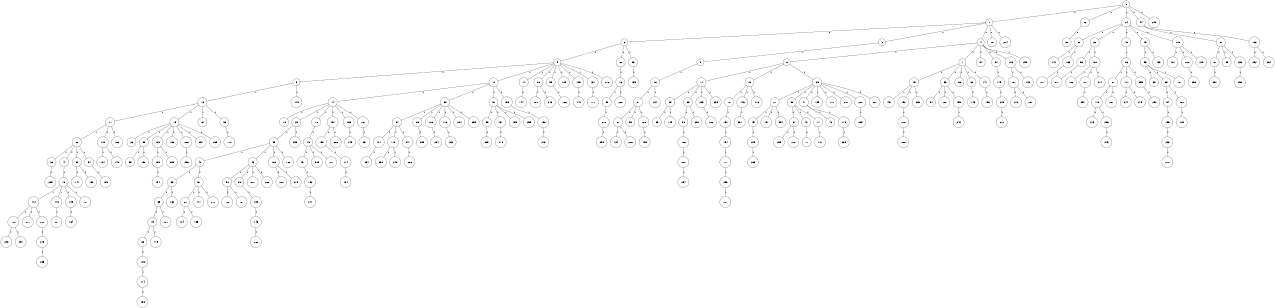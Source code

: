 graph G {
size="8.5,11;"
ratio = "expand;"
fixedsize="true;"
overlap="scale;"
node[shape=circle,width=.12,hight=.12,fontsize=12]
edge[fontsize=12]

0[label=" 0" color=black, pos="1.0477842,2.1414787!"];
1[label=" 1" color=black, pos="2.7192267,1.1922686!"];
2[label=" 2" color=black, pos="1.5544194,2.1883737!"];
3[label=" 3" color=black, pos="0.58177153,0.21307199!"];
4[label=" 4" color=black, pos="1.0065845,0.35628309!"];
5[label=" 5" color=black, pos="0.21943462,1.1149113!"];
6[label=" 6" color=black, pos="2.6401862,0.59316761!"];
7[label=" 7" color=black, pos="2.7108735,2.1891246!"];
8[label=" 8" color=black, pos="1.2565061,2.786268!"];
9[label=" 9" color=black, pos="1.1991433,2.2347467!"];
10[label=" 10" color=black, pos="1.6323443,0.35168178!"];
11[label=" 11" color=black, pos="0.66766606,0.91439062!"];
12[label=" 12" color=black, pos="2.0570743,1.9615646!"];
13[label=" 13" color=black, pos="0.99605469,2.527828!"];
14[label=" 14" color=black, pos="1.0027406,0.36176681!"];
15[label=" 15" color=black, pos="1.7535319,2.4722718!"];
16[label=" 16" color=black, pos="2.8814947,0.98577084!"];
17[label=" 17" color=black, pos="1.2370765,2.8342006!"];
18[label=" 18" color=black, pos="0.643638,1.0835366!"];
19[label=" 19" color=black, pos="1.7506362,0.98555461!"];
20[label=" 20" color=black, pos="2.2686009,1.0842195!"];
21[label=" 21" color=black, pos="1.023595,0.90089653!"];
22[label=" 22" color=black, pos="1.7330432,0.73994971!"];
23[label=" 23" color=black, pos="2.8135548,1.4966132!"];
24[label=" 24" color=black, pos="1.4707613,1.7756875!"];
25[label=" 25" color=black, pos="1.7029016,0.57725864!"];
26[label=" 26" color=black, pos="2.7957706,0.65784362!"];
27[label=" 27" color=black, pos="1.6587225,0.35411729!"];
28[label=" 28" color=black, pos="0.5905174,2.191979!"];
29[label=" 29" color=black, pos="1.0503844,1.640448!"];
30[label=" 30" color=black, pos="2.3555389,1.2700027!"];
31[label=" 31" color=black, pos="1.5926192,1.8641431!"];
32[label=" 32" color=black, pos="1.2489998,1.7712184!"];
33[label=" 33" color=black, pos="2.2497188,0.29844097!"];
34[label=" 34" color=black, pos="1.0092723,1.5918961!"];
35[label=" 35" color=black, pos="2.5996828,1.5953181!"];
36[label=" 36" color=black, pos="0.38435014,0.80431263!"];
37[label=" 37" color=black, pos="1.8801726,2.2181621!"];
38[label=" 38" color=black, pos="2.8251584,0.40480512!"];
39[label=" 39" color=black, pos="0.25478058,0.4811582!"];
40[label=" 40" color=black, pos="2.9087788,0.45568183!"];
41[label=" 41" color=black, pos="1.6008537,0.20398691!"];
42[label=" 42" color=black, pos="1.7104074,0.27812073!"];
43[label=" 43" color=black, pos="0.74189631,1.5002904!"];
44[label=" 44" color=black, pos="2.660736,0.56098096!"];
45[label=" 45" color=black, pos="1.7493637,2.7766201!"];
46[label=" 46" color=black, pos="1.2673078,1.9922997!"];
47[label=" 47" color=black, pos="2.4503735,1.0258688!"];
48[label=" 48" color=black, pos="1.7258346,0.51764991!"];
49[label=" 49" color=black, pos="2.2356734,1.9368142!"];
50[label=" 50" color=black, pos="1.5175198,1.256171!"];
51[label=" 51" color=black, pos="0.088373791,0.38566256!"];
52[label=" 52" color=black, pos="1.0610645,2.2900184!"];
53[label=" 53" color=black, pos="0.72578653,2.3849503!"];
54[label=" 54" color=black, pos="0.24806377,0.51518262!"];
55[label=" 55" color=black, pos="0.85070796,1.0575896!"];
56[label=" 56" color=black, pos="1.022602,0.90323075!"];
57[label=" 57" color=black, pos="2.2968763,0.20435615!"];
58[label=" 58" color=black, pos="2.0549799,1.0738122!"];
59[label=" 59" color=black, pos="2.2169885,1.8924634!"];
60[label=" 60" color=black, pos="2.4061183,2.0884812!"];
61[label=" 61" color=black, pos="1.2491204,0.12499907!"];
62[label=" 62" color=black, pos="1.8506814,1.1956214!"];
63[label=" 63" color=black, pos="2.1812331,2.2779319!"];
64[label=" 64" color=black, pos="2.8284504,0.46211041!"];
65[label=" 65" color=black, pos="2.0212076,1.9397228!"];
66[label=" 66" color=black, pos="0.1269937,2.2195412!"];
67[label=" 67" color=black, pos="0.47300975,0.62203525!"];
68[label=" 68" color=black, pos="2.2944865,1.0110328!"];
69[label=" 69" color=black, pos="1.1839478,0.040791019!"];
70[label=" 70" color=black, pos="1.7762136,2.7360187!"];
71[label=" 71" color=black, pos="2.4896234,2.1612817!"];
72[label=" 72" color=black, pos="2.1951133,1.4434006!"];
73[label=" 73" color=black, pos="0.28985866,1.2925084!"];
74[label=" 74" color=black, pos="2.3966584,0.76083461!"];
75[label=" 75" color=black, pos="0.62405426,1.7487961!"];
76[label=" 76" color=black, pos="2.0933863,2.4621476!"];
77[label=" 77" color=black, pos="0.8958608,1.3119634!"];
78[label=" 78" color=black, pos="2.7393511,0.62952101!"];
79[label=" 79" color=black, pos="1.0619327,0.54704826!"];
80[label=" 80" color=black, pos="1.4141948,1.473367!"];
81[label=" 81" color=black, pos="0.37357219,2.1209058!"];
82[label=" 82" color=black, pos="2.277925,0.63989869!"];
83[label=" 83" color=black, pos="0.26461028,0.82052006!"];
84[label=" 84" color=black, pos="1.1485238,2.6353307!"];
85[label=" 85" color=black, pos="2.7856063,1.7164589!"];
86[label=" 86" color=black, pos="2.9952762,0.75393179!"];
87[label=" 87" color=black, pos="1.1367826,1.3142549!"];
88[label=" 88" color=black, pos="1.2914289,2.2550309!"];
89[label=" 89" color=black, pos="1.5534973,1.4352316!"];
90[label=" 90" color=black, pos="1.2576771,1.7334017!"];
91[label=" 91" color=black, pos="0.46382512,1.8802839!"];
92[label=" 92" color=black, pos="2.8365894,1.6567334!"];
93[label=" 93" color=black, pos="1.4629086,1.147153!"];
94[label=" 94" color=black, pos="1.7191723,0.51539368!"];
95[label=" 95" color=black, pos="2.2020649,0.40693232!"];
96[label=" 96" color=black, pos="2.6172705,0.15849477!"];
97[label=" 97" color=black, pos="0.037899855,0.0021901266!"];
98[label=" 98" color=black, pos="1.6688567,0.81786433!"];
99[label=" 99" color=black, pos="2.2895135,0.74503068!"];
100[label=" 100" color=black, pos="0.21376282,2.7482986!"];
101[label=" 101" color=black, pos="2.7749565,0.13485625!"];
102[label=" 102" color=black, pos="0.79653642,2.3500836!"];
103[label=" 103" color=black, pos="0.47989854,1.492095!"];
104[label=" 104" color=black, pos="1.4189791,0.2679368!"];
105[label=" 105" color=black, pos="0.24431615,0.75245593!"];
106[label=" 106" color=black, pos="0.0057187122,2.0458546!"];
107[label=" 107" color=black, pos="2.2684685,0.42133509!"];
108[label=" 108" color=black, pos="2.1926494,2.1589028!"];
109[label=" 109" color=black, pos="1.0650852,0.46173459!"];
110[label=" 110" color=black, pos="2.944009,1.8602229!"];
111[label=" 111" color=black, pos="2.5688342,1.5210765!"];
112[label=" 112" color=black, pos="0.0029077134,0.44469228!"];
113[label=" 113" color=black, pos="1.0591403,0.16039669!"];
114[label=" 114" color=black, pos="2.7674685,0.36009119!"];
115[label=" 115" color=black, pos="2.9971366,0.51816829!"];
116[label=" 116" color=black, pos="0.95105992,1.1573919!"];
117[label=" 117" color=black, pos="0.97083012,1.8777668!"];
118[label=" 118" color=black, pos="0.43094473,1.3387466!"];
119[label=" 119" color=black, pos="2.0903077,1.9875922!"];
120[label=" 120" color=black, pos="1.6488365,1.3404393!"];
121[label=" 121" color=black, pos="2.6294327,1.7728358!"];
122[label=" 122" color=black, pos="0.70708731,1.4328381!"];
123[label=" 123" color=black, pos="1.9143532,2.89401!"];
124[label=" 124" color=black, pos="2.6280775,2.8815583!"];
125[label=" 125" color=black, pos="0.67052842,1.5137467!"];
126[label=" 126" color=black, pos="2.4973149,2.1012521!"];
127[label=" 127" color=black, pos="1.7123165,1.680838!"];
128[label=" 128" color=black, pos="0.52112873,2.0691297!"];
129[label=" 129" color=black, pos="2.5221133,2.5474626!"];
130[label=" 130" color=black, pos="2.9748924,0.93342453!"];
131[label=" 131" color=black, pos="2.9313071,2.7546588!"];
132[label=" 132" color=black, pos="1.8788364,2.1582922!"];
133[label=" 133" color=black, pos="1.3955422,2.650838!"];
134[label=" 134" color=black, pos="0.52453222,1.4804797!"];
135[label=" 135" color=black, pos="1.8409343,2.5980016!"];
136[label=" 136" color=black, pos="0.18259504,2.5126244!"];
137[label=" 137" color=black, pos="0.50909685,1.9339089!"];
138[label=" 138" color=black, pos="0.04038768,0.37323491!"];
139[label=" 139" color=black, pos="0.69476795,0.53107935!"];
140[label=" 140" color=black, pos="0.76411079,2.1229692!"];
141[label=" 141" color=black, pos="0.36141045,0.052510132!"];
142[label=" 142" color=black, pos="2.5258973,0.12279136!"];
143[label=" 143" color=black, pos="2.6943076,2.7288946!"];
144[label=" 144" color=black, pos="2.3879244,0.58161095!"];
145[label=" 145" color=black, pos="2.301606,0.3810105!"];
146[label=" 146" color=black, pos="1.3828533,1.3136885!"];
147[label=" 147" color=black, pos="2.8821391,1.6512256!"];
148[label=" 148" color=black, pos="1.5341394,2.8059029!"];
149[label=" 149" color=black, pos="0.54800205,1.7814925!"];
150[label=" 150" color=black, pos="2.3914029,1.4407309!"];
151[label=" 151" color=black, pos="2.6250769,0.96261312!"];
152[label=" 152" color=black, pos="1.4111445,1.9100225!"];
153[label=" 153" color=black, pos="1.0597439,1.0547442!"];
154[label=" 154" color=black, pos="1.0452784,2.5202184!"];
155[label=" 155" color=black, pos="2.2132006,1.5736674!"];
156[label=" 156" color=black, pos="0.94563888,1.6428898!"];
157[label=" 157" color=black, pos="2.2379833,1.5675403!"];
158[label=" 158" color=black, pos="0.32866614,2.7150967!"];
159[label=" 159" color=black, pos="1.1778966,1.9667443!"];
160[label=" 160" color=black, pos="1.2219339,2.3017916!"];
161[label=" 161" color=black, pos="2.1677997,2.724275!"];
162[label=" 162" color=black, pos="2.7249686,1.1404957!"];
163[label=" 163" color=black, pos="1.4159375,0.68550911!"];
164[label=" 164" color=black, pos="2.0937334,0.85521735!"];
165[label=" 165" color=black, pos="0.75278117,2.9611029!"];
166[label=" 166" color=black, pos="1.4310287,2.0351903!"];
167[label=" 167" color=black, pos="2.3539095,2.1979664!"];
168[label=" 168" color=black, pos="1.8787013,0.85752121!"];
169[label=" 169" color=black, pos="0.85629397,2.2595792!"];
170[label=" 170" color=black, pos="1.8262897,2.5194317!"];
171[label=" 171" color=black, pos="0.11423797,2.6038037!"];
172[label=" 172" color=black, pos="2.5333397,2.5396881!"];
173[label=" 173" color=black, pos="1.8817786,0.36756822!"];
174[label=" 174" color=black, pos="0.17699064,2.9217327!"];
175[label=" 175" color=black, pos="2.4046931,2.1067435!"];
176[label=" 176" color=black, pos="0.61945725,0.32989558!"];
177[label=" 177" color=black, pos="1.546061,2.0570138!"];
178[label=" 178" color=black, pos="2.9895497,1.614578!"];
179[label=" 179" color=black, pos="2.7813864,1.311759!"];
180[label=" 180" color=black, pos="0.67740272,2.600847!"];
181[label=" 181" color=black, pos="2.3522381,0.87198874!"];
182[label=" 182" color=black, pos="0.37117375,0.060128855!"];
183[label=" 183" color=black, pos="2.9134206,2.0592614!"];
184[label=" 184" color=black, pos="2.1311371,0.0086290701!"];
185[label=" 185" color=black, pos="0.97863177,1.0495488!"];
186[label=" 186" color=black, pos="2.6420884,1.0719692!"];
187[label=" 187" color=black, pos="0.88250844,0.73820082!"];
188[label=" 188" color=black, pos="0.23517532,1.1190925!"];
189[label=" 189" color=black, pos="0.30746302,1.1166421!"];
190[label=" 190" color=black, pos="0.78480271,2.4545037!"];
191[label=" 191" color=black, pos="0.34364336,0.23110118!"];
192[label=" 192" color=black, pos="2.902922,1.1519785!"];
193[label=" 193" color=black, pos="2.3053731,0.84973527!"];
194[label=" 194" color=black, pos="0.86565405,0.3709362!"];
195[label=" 195" color=black, pos="2.3054327,0.30807365!"];
196[label=" 196" color=black, pos="2.4481848,0.12802142!"];
197[label=" 197" color=black, pos="1.4182474,2.4342846!"];
198[label=" 198" color=black, pos="1.4214345,1.9012735!"];
199[label=" 199" color=black, pos="2.4025533,0.23985834!"];
200[label=" 200" color=black, pos="1.3721049,2.1870291!"];
201[label=" 201" color=black, pos="0.59336413,2.6249395!"];
202[label=" 202" color=black, pos="2.9584688,2.2071807!"];
203[label=" 203" color=black, pos="1.1050127,1.8045095!"];
204[label=" 204" color=black, pos="1.9424205,1.3088454!"];
205[label=" 205" color=black, pos="1.1771945,2.563718!"];
206[label=" 206" color=black, pos="1.6319183,1.3637069!"];
207[label=" 207" color=black, pos="1.5973662,2.339947!"];
208[label=" 208" color=black, pos="0.99540214,0.64694907!"];
209[label=" 209" color=black, pos="0.56374044,1.0477844!"];
210[label=" 210" color=black, pos="0.26776423,2.7861108!"];
211[label=" 211" color=black, pos="1.7702194,0.92597445!"];
212[label=" 212" color=black, pos="1.5231513,2.0733078!"];
213[label=" 213" color=black, pos="0.97794981,2.2989748!"];
214[label=" 214" color=black, pos="1.1020173,0.64433972!"];
215[label=" 215" color=black, pos="2.2662471,0.66885454!"];
216[label=" 216" color=black, pos="1.5112627,2.8504155!"];
217[label=" 217" color=black, pos="0.58769216,2.5972124!"];
218[label=" 218" color=black, pos="2.153165,2.2282333!"];
219[label=" 219" color=black, pos="1.9739436,0.63602428!"];
220[label=" 220" color=black, pos="0.3890276,1.1974406!"];
221[label=" 221" color=black, pos="2.3463579,1.9768455!"];
222[label=" 222" color=black, pos="1.1590972,1.1477587!"];
223[label=" 223" color=black, pos="2.6054719,0.68699341!"];
224[label=" 224" color=black, pos="2.1324168,0.19173781!"];
225[label=" 225" color=black, pos="2.4356088,1.5755654!"];
226[label=" 226" color=black, pos="2.1722735,2.5121582!"];
227[label=" 227" color=black, pos="0.95800648,2.6433118!"];
228[label=" 228" color=black, pos="2.8575145,0.71401149!"];
229[label=" 229" color=black, pos="1.3371678,1.6522476!"];
230[label=" 230" color=black, pos="0.31204223,2.9216092!"];
231[label=" 231" color=black, pos="2.6166195,2.0342488!"];
232[label=" 232" color=black, pos="2.1460115,0.46914531!"];
233[label=" 233" color=black, pos="1.0149368,2.170394!"];
234[label=" 234" color=black, pos="1.8485094,2.3334273!"];
235[label=" 235" color=black, pos="0.83073461,0.15354995!"];
236[label=" 236" color=black, pos="2.8174916,1.8921215!"];
237[label=" 237" color=black, pos="2.5584184,2.6509245!"];
238[label=" 238" color=black, pos="2.3443753,1.7879748!"];
239[label=" 239" color=black, pos="2.1811363,2.7100311!"];
240[label=" 240" color=black, pos="2.0482101,1.9087681!"];
241[label=" 241" color=black, pos="2.2238871,1.2503572!"];
242[label=" 242" color=black, pos="2.7617143,1.8789124!"];
243[label=" 243" color=black, pos="1.5605237,2.280698!"];
244[label=" 244" color=black, pos="1.9000238,0.53267478!"];
245[label=" 245" color=black, pos="0.71718852,2.3289029!"];
246[label=" 246" color=black, pos="0.75613291,2.0225586!"];
247[label=" 247" color=black, pos="2.9391012,1.264417!"];
248[label=" 248" color=black, pos="2.9117661,2.0504583!"];
249[label=" 249" color=black, pos="2.2523473,1.2080497!"];
250[label=" 250" color=black, pos="2.8846001,0.60651048!"];
251[label=" 251" color=black, pos="1.1194244,0.82313916!"];
252[label=" 252" color=black, pos="1.060028,1.4778904!"];
253[label=" 253" color=black, pos="1.5394132,0.83878031!"];
254[label=" 254" color=black, pos="1.9236709,2.2328153!"];
255[label=" 255" color=black, pos="0.59392861,0.85008354!"];
256[label=" 256" color=black, pos="2.6704175,1.6413479!"];
257[label=" 257" color=black, pos="2.2013574,2.9368263!"];
258[label=" 258" color=black, pos="2.9363597,1.5310813!"];
259[label=" 259" color=black, pos="0.43054531,2.0752322!"];
260[label=" 260" color=black, pos="1.7100344,2.2677898!"];
261[label=" 261" color=black, pos="2.3599158,0.54499367!"];
262[label=" 262" color=black, pos="2.967909,2.1463589!"];
263[label=" 263" color=black, pos="1.2750413,0.067532309!"];
264[label=" 264" color=black, pos="2.8969843,2.8682236!"];
265[label=" 265" color=black, pos="0.55827786,0.1842992!"];
266[label=" 266" color=black, pos="1.3483867,2.5504216!"];
267[label=" 267" color=black, pos="2.069601,1.2695053!"];
268[label=" 268" color=black, pos="1.1787764,2.029083!"];
269[label=" 269" color=black, pos="0.64386517,2.822279!"];
270[label=" 270" color=black, pos="2.3518857,1.1736117!"];
271[label=" 271" color=black, pos="0.96508034,1.5723858!"];
272[label=" 272" color=black, pos="0.95002429,1.9604063!"];
273[label=" 273" color=black, pos="0.24565934,1.0029397!"];
274[label=" 274" color=black, pos="0.86008606,1.3729781!"];
275[label=" 275" color=black, pos="2.1790151,1.7093225!"];
276[label=" 276" color=black, pos="2.1797786,2.8964838!"];
277[label=" 277" color=black, pos="0.3124822,1.4354179!"];
278[label=" 278" color=black, pos="0.68740067,0.29129486!"];
279[label=" 279" color=black, pos="0.85017368,1.5145456!"];
280[label=" 280" color=black, pos="1.3042901,2.3085001!"];
281[label=" 281" color=black, pos="2.6196575,1.1439955!"];
282[label=" 282" color=black, pos="1.8648011,0.40943064!"];
283[label=" 283" color=black, pos="2.1594571,2.4016078!"];
284[label=" 284" color=black, pos="0.85715865,2.1628794!"];
285[label=" 285" color=black, pos="0.016854395,2.8340087!"];
286[label=" 286" color=black, pos="0.2073269,2.3567361!"];
287[label=" 287" color=black, pos="0.98898428,0.85769856!"];
288[label=" 288" color=black, pos="2.3462337,1.8432238!"];
289[label=" 289" color=black, pos="1.4776385,2.4456348!"];
290[label=" 290" color=black, pos="1.504193,1.3862559!"];
291[label=" 291" color=black, pos="2.9738186,2.0028858!"];
292[label=" 292" color=black, pos="2.0859553,2.0006181!"];
293[label=" 293" color=black, pos="1.7640625,0.80706476!"];
294[label=" 294" color=black, pos="0.9599304,2.02889!"];
295[label=" 295" color=black, pos="1.0350825,1.2421891!"];
296[label=" 296" color=black, pos="1.0527872,1.3472074!"];
297[label=" 297" color=black, pos="1.0726323,1.8728653!"];
298[label=" 298" color=black, pos="1.6479076,2.2404755!"];
299[label=" 299" color=black, pos="2.0469849,2.4527034!"];
0--1[label="1"]
0--12[label="1"]
0--24[label="1"]
0--44[label="1"]
0--249[label="1"]
1--2[label="1"]
1--3[label="1"]
1--4[label="1"]
1--70[label="1"]
1--274[label="1"]
2--5[label="1"]
2--60[label="1"]
2--83[label="1"]
3--8[label="1"]
4--6[label="1"]
4--7[label="1"]
4--84[label="1"]
4--97[label="1"]
4--106[label="1"]
4--298[label="1"]
5--9[label="1"]
5--10[label="1"]
5--74[label="1"]
5--80[label="1"]
5--95[label="1"]
5--109[label="1"]
5--125[label="1"]
5--131[label="1"]
5--276[label="1"]
6--11[label="1"]
6--20[label="1"]
6--25[label="1"]
7--15[label="1"]
7--33[label="1"]
7--66[label="1"]
7--82[label="1"]
7--147[label="1"]
8--16[label="1"]
9--13[label="1"]
9--119[label="1"]
10--14[label="1"]
10--38[label="1"]
10--91[label="1"]
10--153[label="1"]
11--29[label="1"]
11--39[label="1"]
11--229[label="1"]
11--233[label="1"]
12--31[label="1"]
13--17[label="1"]
13--19[label="1"]
13--61[label="1"]
13--96[label="1"]
14--18[label="1"]
14--23[label="1"]
14--78[label="1"]
14--157[label="1"]
14--165[label="1"]
14--167[label="1"]
15--151[label="1"]
15--152[label="1"]
15--283[label="1"]
16--21[label="1"]
16--224[label="1"]
17--22[label="1"]
17--120[label="1"]
17--222[label="1"]
19--26[label="1"]
19--58[label="1"]
19--103[label="1"]
19--196[label="1"]
19--206[label="1"]
19--251[label="1"]
19--265[label="1"]
20--72[label="1"]
20--146[label="1"]
20--176[label="1"]
21--67[label="1"]
21--99[label="1"]
21--128[label="1"]
22--36[label="1"]
22--47[label="1"]
22--52[label="1"]
22--54[label="1"]
23--35[label="1"]
23--299[label="1"]
24--28[label="1"]
24--32[label="1"]
24--48[label="1"]
24--49[label="1"]
24--115[label="1"]
25--27[label="1"]
25--30[label="1"]
25--41[label="1"]
25--139[label="1"]
25--170[label="1"]
25--201[label="1"]
25--220[label="1"]
25--227[label="1"]
27--45[label="1"]
27--197[label="1"]
27--294[label="1"]
28--142[label="1"]
28--163[label="1"]
29--65[label="1"]
29--145[label="1"]
30--37[label="1"]
30--42[label="1"]
30--77[label="1"]
32--56[label="1"]
32--180[label="1"]
33--34[label="1"]
33--122[label="1"]
33--159[label="1"]
35--40[label="1"]
35--43[label="1"]
35--160[label="1"]
35--168[label="1"]
36--225[label="1"]
37--239[label="1"]
37--278[label="1"]
38--64[label="1"]
38--68[label="1"]
38--108[label="1"]
38--116[label="1"]
38--204[label="1"]
38--259[label="1"]
39--98[label="1"]
39--290[label="1"]
40--53[label="1"]
40--57[label="1"]
41--46[label="1"]
41--173[label="1"]
42--71[label="1"]
43--50[label="1"]
43--92[label="1"]
43--221[label="1"]
43--260[label="1"]
44--51[label="1"]
44--193[label="1"]
45--205[label="1"]
47--73[label="1"]
48--86[label="1"]
49--55[label="1"]
49--133[label="1"]
50--126[label="1"]
50--161[label="1"]
51--81[label="1"]
51--89[label="1"]
51--232[label="1"]
52--141[label="1"]
52--190[label="1"]
53--69[label="1"]
53--162[label="1"]
54--189[label="1"]
55--63[label="1"]
55--85[label="1"]
55--121[label="1"]
56--217[label="1"]
57--62[label="1"]
57--117[label="1"]
57--212[label="1"]
58--59[label="1"]
58--130[label="1"]
60--76[label="1"]
62--104[label="1"]
62--185[label="1"]
64--101[label="1"]
64--110[label="1"]
64--247[label="1"]
67--134[label="1"]
67--226[label="1"]
68--295[label="1"]
69--75[label="1"]
69--280[label="1"]
72--150[label="1"]
73--112[label="1"]
73--113[label="1"]
73--123[label="1"]
73--187[label="1"]
74--144[label="1"]
75--88[label="1"]
75--179[label="1"]
76--90[label="1"]
76--268[label="1"]
77--107[label="1"]
78--79[label="1"]
79--191[label="1"]
79--209[label="1"]
79--271[label="1"]
80--100[label="1"]
80--246[label="1"]
81--297[label="1"]
82--143[label="1"]
83--135[label="1"]
85--94[label="1"]
85--102[label="1"]
86--87[label="1"]
86--111[label="1"]
86--235[label="1"]
87--118[label="1"]
87--261[label="1"]
88--105[label="1"]
90--210[label="1"]
91--93[label="1"]
91--137[label="1"]
91--195[label="1"]
91--255[label="1"]
92--138[label="1"]
93--289[label="1"]
94--155[label="1"]
95--166[label="1"]
96--172[label="1"]
97--175[label="1"]
98--186[label="1"]
101--234[label="1"]
102--129[label="1"]
103--183[label="1"]
103--293[label="1"]
105--114[label="1"]
106--127[label="1"]
106--132[label="1"]
108--284[label="1"]
110--230[label="1"]
110--240[label="1"]
111--244[label="1"]
111--279[label="1"]
112--188[label="1"]
112--207[label="1"]
112--228[label="1"]
113--281[label="1"]
114--136[label="1"]
115--181[label="1"]
115--208[label="1"]
115--219[label="1"]
116--169[label="1"]
118--213[label="1"]
118--236[label="1"]
120--124[label="1"]
120--148[label="1"]
123--164[label="1"]
125--140[label="1"]
127--216[label="1"]
127--267[label="1"]
128--199[label="1"]
131--171[label="1"]
137--178[label="1"]
138--149[label="1"]
146--237[label="1"]
147--156[label="1"]
149--262[label="1"]
150--154[label="1"]
152--218[label="1"]
153--198[label="1"]
154--177[label="1"]
155--223[label="1"]
157--158[label="1"]
157--266[label="1"]
158--174[label="1"]
159--242[label="1"]
160--202[label="1"]
160--275[label="1"]
163--277[label="1"]
165--245[label="1"]
167--231[label="1"]
173--238[label="1"]
174--184[label="1"]
175--215[label="1"]
177--253[label="1"]
180--182[label="1"]
180--211[label="1"]
180--214[label="1"]
183--194[label="1"]
186--200[label="1"]
188--203[label="1"]
188--291[label="1"]
191--192[label="1"]
192--241[label="1"]
193--252[label="1"]
193--264[label="1"]
198--273[label="1"]
200--254[label="1"]
205--263[label="1"]
206--256[label="1"]
208--296[label="1"]
210--258[label="1"]
211--257[label="1"]
215--272[label="1"]
218--288[label="1"]
220--269[label="1"]
223--270[label="1"]
228--248[label="1"]
229--282[label="1"]
232--250[label="1"]
235--292[label="1"]
236--243[label="1"]
247--286[label="1"]
248--285[label="1"]
253--287[label="1"]

}
